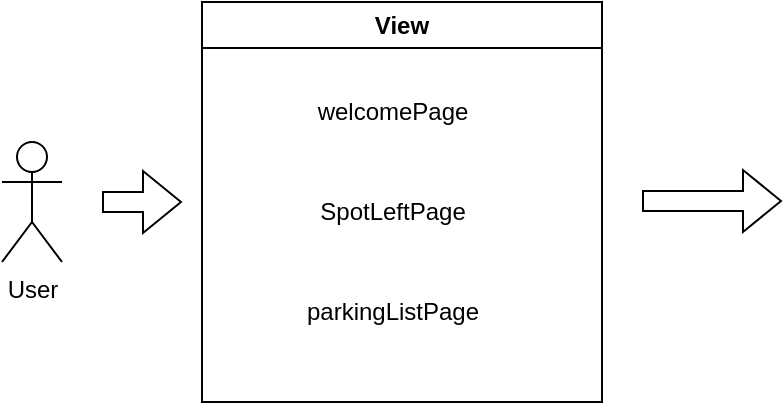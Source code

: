 <mxfile version="21.8.0" type="github">
  <diagram name="Page-1" id="eQJryWVY2TALe1gV1yyO">
    <mxGraphModel dx="1194" dy="797" grid="1" gridSize="10" guides="1" tooltips="1" connect="1" arrows="1" fold="1" page="1" pageScale="1" pageWidth="850" pageHeight="1100" math="0" shadow="0">
      <root>
        <mxCell id="0" />
        <mxCell id="1" parent="0" />
        <mxCell id="WqG1rHplCrVIxxXKtkab-1" value="User" style="shape=umlActor;verticalLabelPosition=bottom;verticalAlign=top;html=1;outlineConnect=0;" vertex="1" parent="1">
          <mxGeometry x="20" y="190" width="30" height="60" as="geometry" />
        </mxCell>
        <mxCell id="WqG1rHplCrVIxxXKtkab-2" value="View" style="swimlane;whiteSpace=wrap;html=1;" vertex="1" parent="1">
          <mxGeometry x="120" y="120" width="200" height="200" as="geometry" />
        </mxCell>
        <mxCell id="WqG1rHplCrVIxxXKtkab-5" value="parkingListPage" style="text;html=1;align=center;verticalAlign=middle;resizable=0;points=[];autosize=1;strokeColor=none;fillColor=none;" vertex="1" parent="WqG1rHplCrVIxxXKtkab-2">
          <mxGeometry x="40" y="140" width="110" height="30" as="geometry" />
        </mxCell>
        <mxCell id="WqG1rHplCrVIxxXKtkab-4" value="SpotLeftPage" style="text;html=1;align=center;verticalAlign=middle;resizable=0;points=[];autosize=1;strokeColor=none;fillColor=none;" vertex="1" parent="WqG1rHplCrVIxxXKtkab-2">
          <mxGeometry x="45" y="90" width="100" height="30" as="geometry" />
        </mxCell>
        <mxCell id="WqG1rHplCrVIxxXKtkab-3" value="welcomePage" style="text;html=1;align=center;verticalAlign=middle;resizable=0;points=[];autosize=1;strokeColor=none;fillColor=none;" vertex="1" parent="WqG1rHplCrVIxxXKtkab-2">
          <mxGeometry x="45" y="40" width="100" height="30" as="geometry" />
        </mxCell>
        <mxCell id="WqG1rHplCrVIxxXKtkab-7" value="" style="shape=flexArrow;endArrow=classic;html=1;rounded=0;" edge="1" parent="1">
          <mxGeometry width="50" height="50" relative="1" as="geometry">
            <mxPoint x="70" y="220" as="sourcePoint" />
            <mxPoint x="110" y="220" as="targetPoint" />
          </mxGeometry>
        </mxCell>
        <mxCell id="WqG1rHplCrVIxxXKtkab-8" value="" style="shape=flexArrow;endArrow=classic;html=1;rounded=0;" edge="1" parent="1">
          <mxGeometry width="50" height="50" relative="1" as="geometry">
            <mxPoint x="340" y="219.5" as="sourcePoint" />
            <mxPoint x="410" y="219.5" as="targetPoint" />
          </mxGeometry>
        </mxCell>
      </root>
    </mxGraphModel>
  </diagram>
</mxfile>
